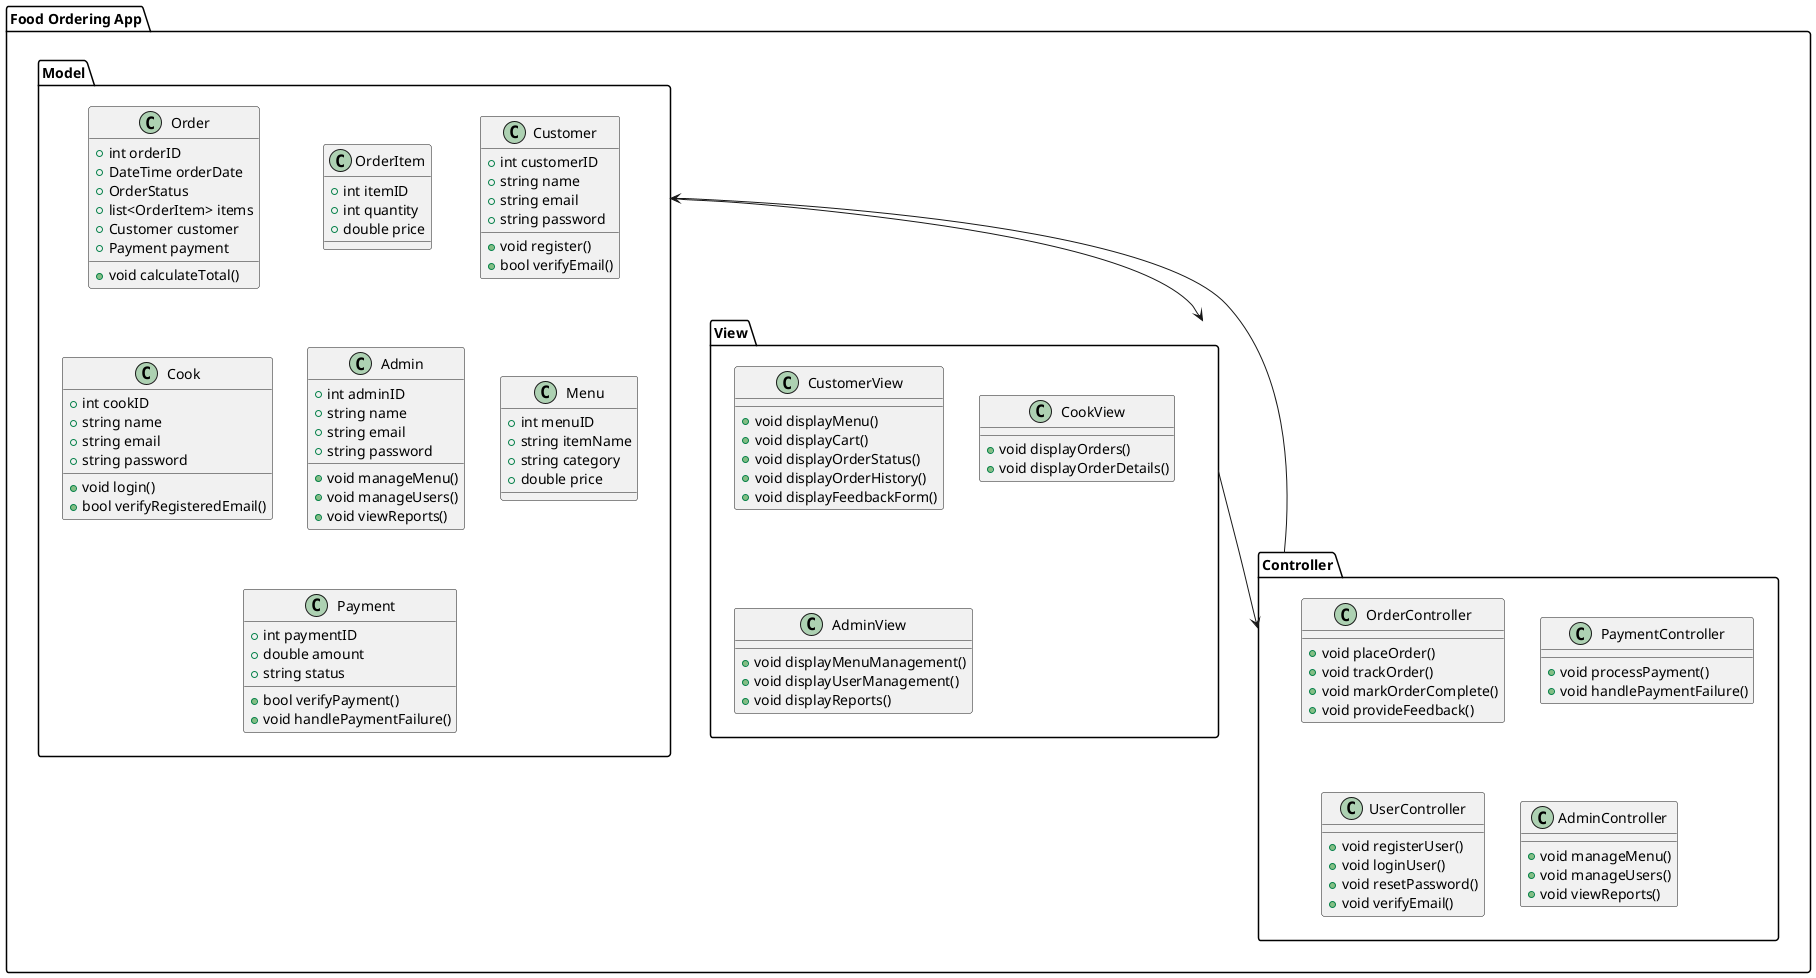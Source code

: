 @startuml classDia
package "Food Ordering App" {
    package "Model" {
        class Order {
            +int orderID
            +DateTime orderDate
            +OrderStatus 
            +list<OrderItem> items
            +Customer customer
            +Payment payment
            +void calculateTotal()
        }
        class OrderItem {
            +int itemID
            +int quantity
            +double price
        }
        class Customer {
            +int customerID
            +string name
            +string email
            +string password
            +void register()
            +bool verifyEmail()
        }
        class Cook {
            +int cookID
            +string name
            +string email
            +string password
            +void login()
            +bool verifyRegisteredEmail()
        }
        class Admin {
            +int adminID
            +string name
            +string email
            +string password
            +void manageMenu()
            +void manageUsers()
            +void viewReports()
        }
        class Menu {
            +int menuID
            +string itemName
            +string category
            +double price
        }
        class Payment {
            +int paymentID
            +double amount
            +string status
            +bool verifyPayment()
            +void handlePaymentFailure()
        }
    }

    package "View" {
        class CustomerView {
            +void displayMenu()
            +void displayCart()
            +void displayOrderStatus()
            +void displayOrderHistory()
            +void displayFeedbackForm()
        }
        class CookView {
            +void displayOrders()
            +void displayOrderDetails()
        }
        class AdminView {
            +void displayMenuManagement()
            +void displayUserManagement()
            +void displayReports()
        }
    }

    package "Controller" {
        class OrderController {
            +void placeOrder()
            +void trackOrder()
            +void markOrderComplete()
            +void provideFeedback()
        }
        class PaymentController {
            +void processPayment()
            +void handlePaymentFailure()
        }
        class UserController {
            +void registerUser()
            +void loginUser()
            +void resetPassword()
            +void verifyEmail()
        }
        class AdminController {
            +void manageMenu()
            +void manageUsers()
            +void viewReports()
        }
    }

    Model --> View
    View --> Controller
    Controller --> Model
}
@enduml
